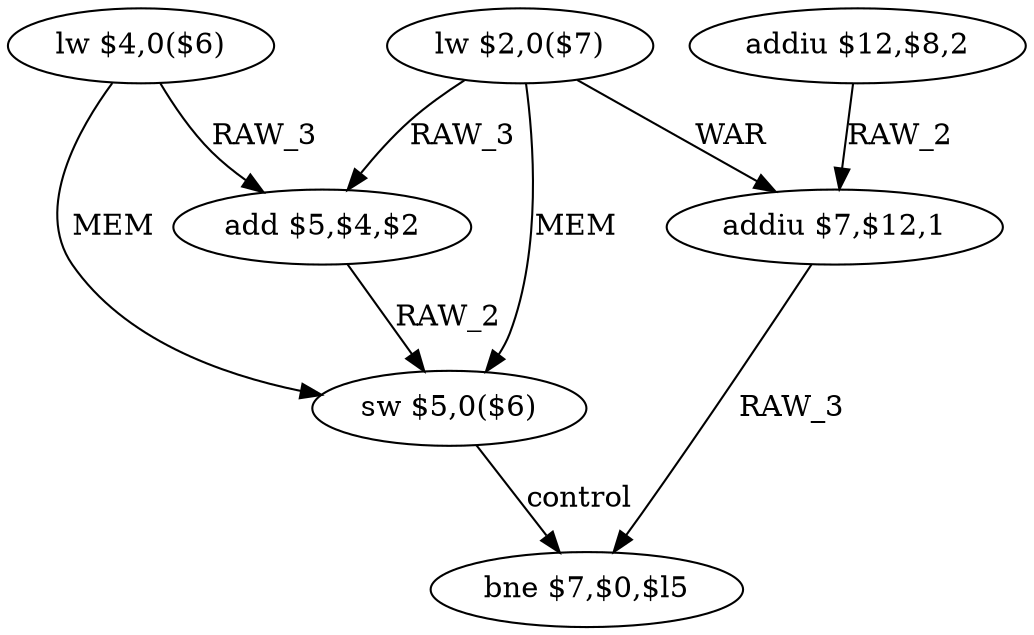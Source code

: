 digraph G1 {
node [shape = ellipse];
i0 [label = "lw $4,0($6)"] ;
i0 ->  i2 [label= "RAW_3"];
i0 ->  i3 [label= "MEM"];
i2 [label = "add $5,$4,$2"] ;
i2 ->  i3 [label= "RAW_2"];
i3 [label = "sw $5,0($6)"] ;
i3 ->  i6 [label= "control"];
i6 [label = "bne $7,$0,$l5"] ;
i1 [label = "lw $2,0($7)"] ;
i1 ->  i2 [label= "RAW_3"];
i1 ->  i3 [label= "MEM"];
i1 ->  i5 [label= "WAR"];
i5 [label = "addiu $7,$12,1"] ;
i5 ->  i6 [label= "RAW_3"];
i4 [label = "addiu $12,$8,2"] ;
i4 ->  i5 [label= "RAW_2"];
}
